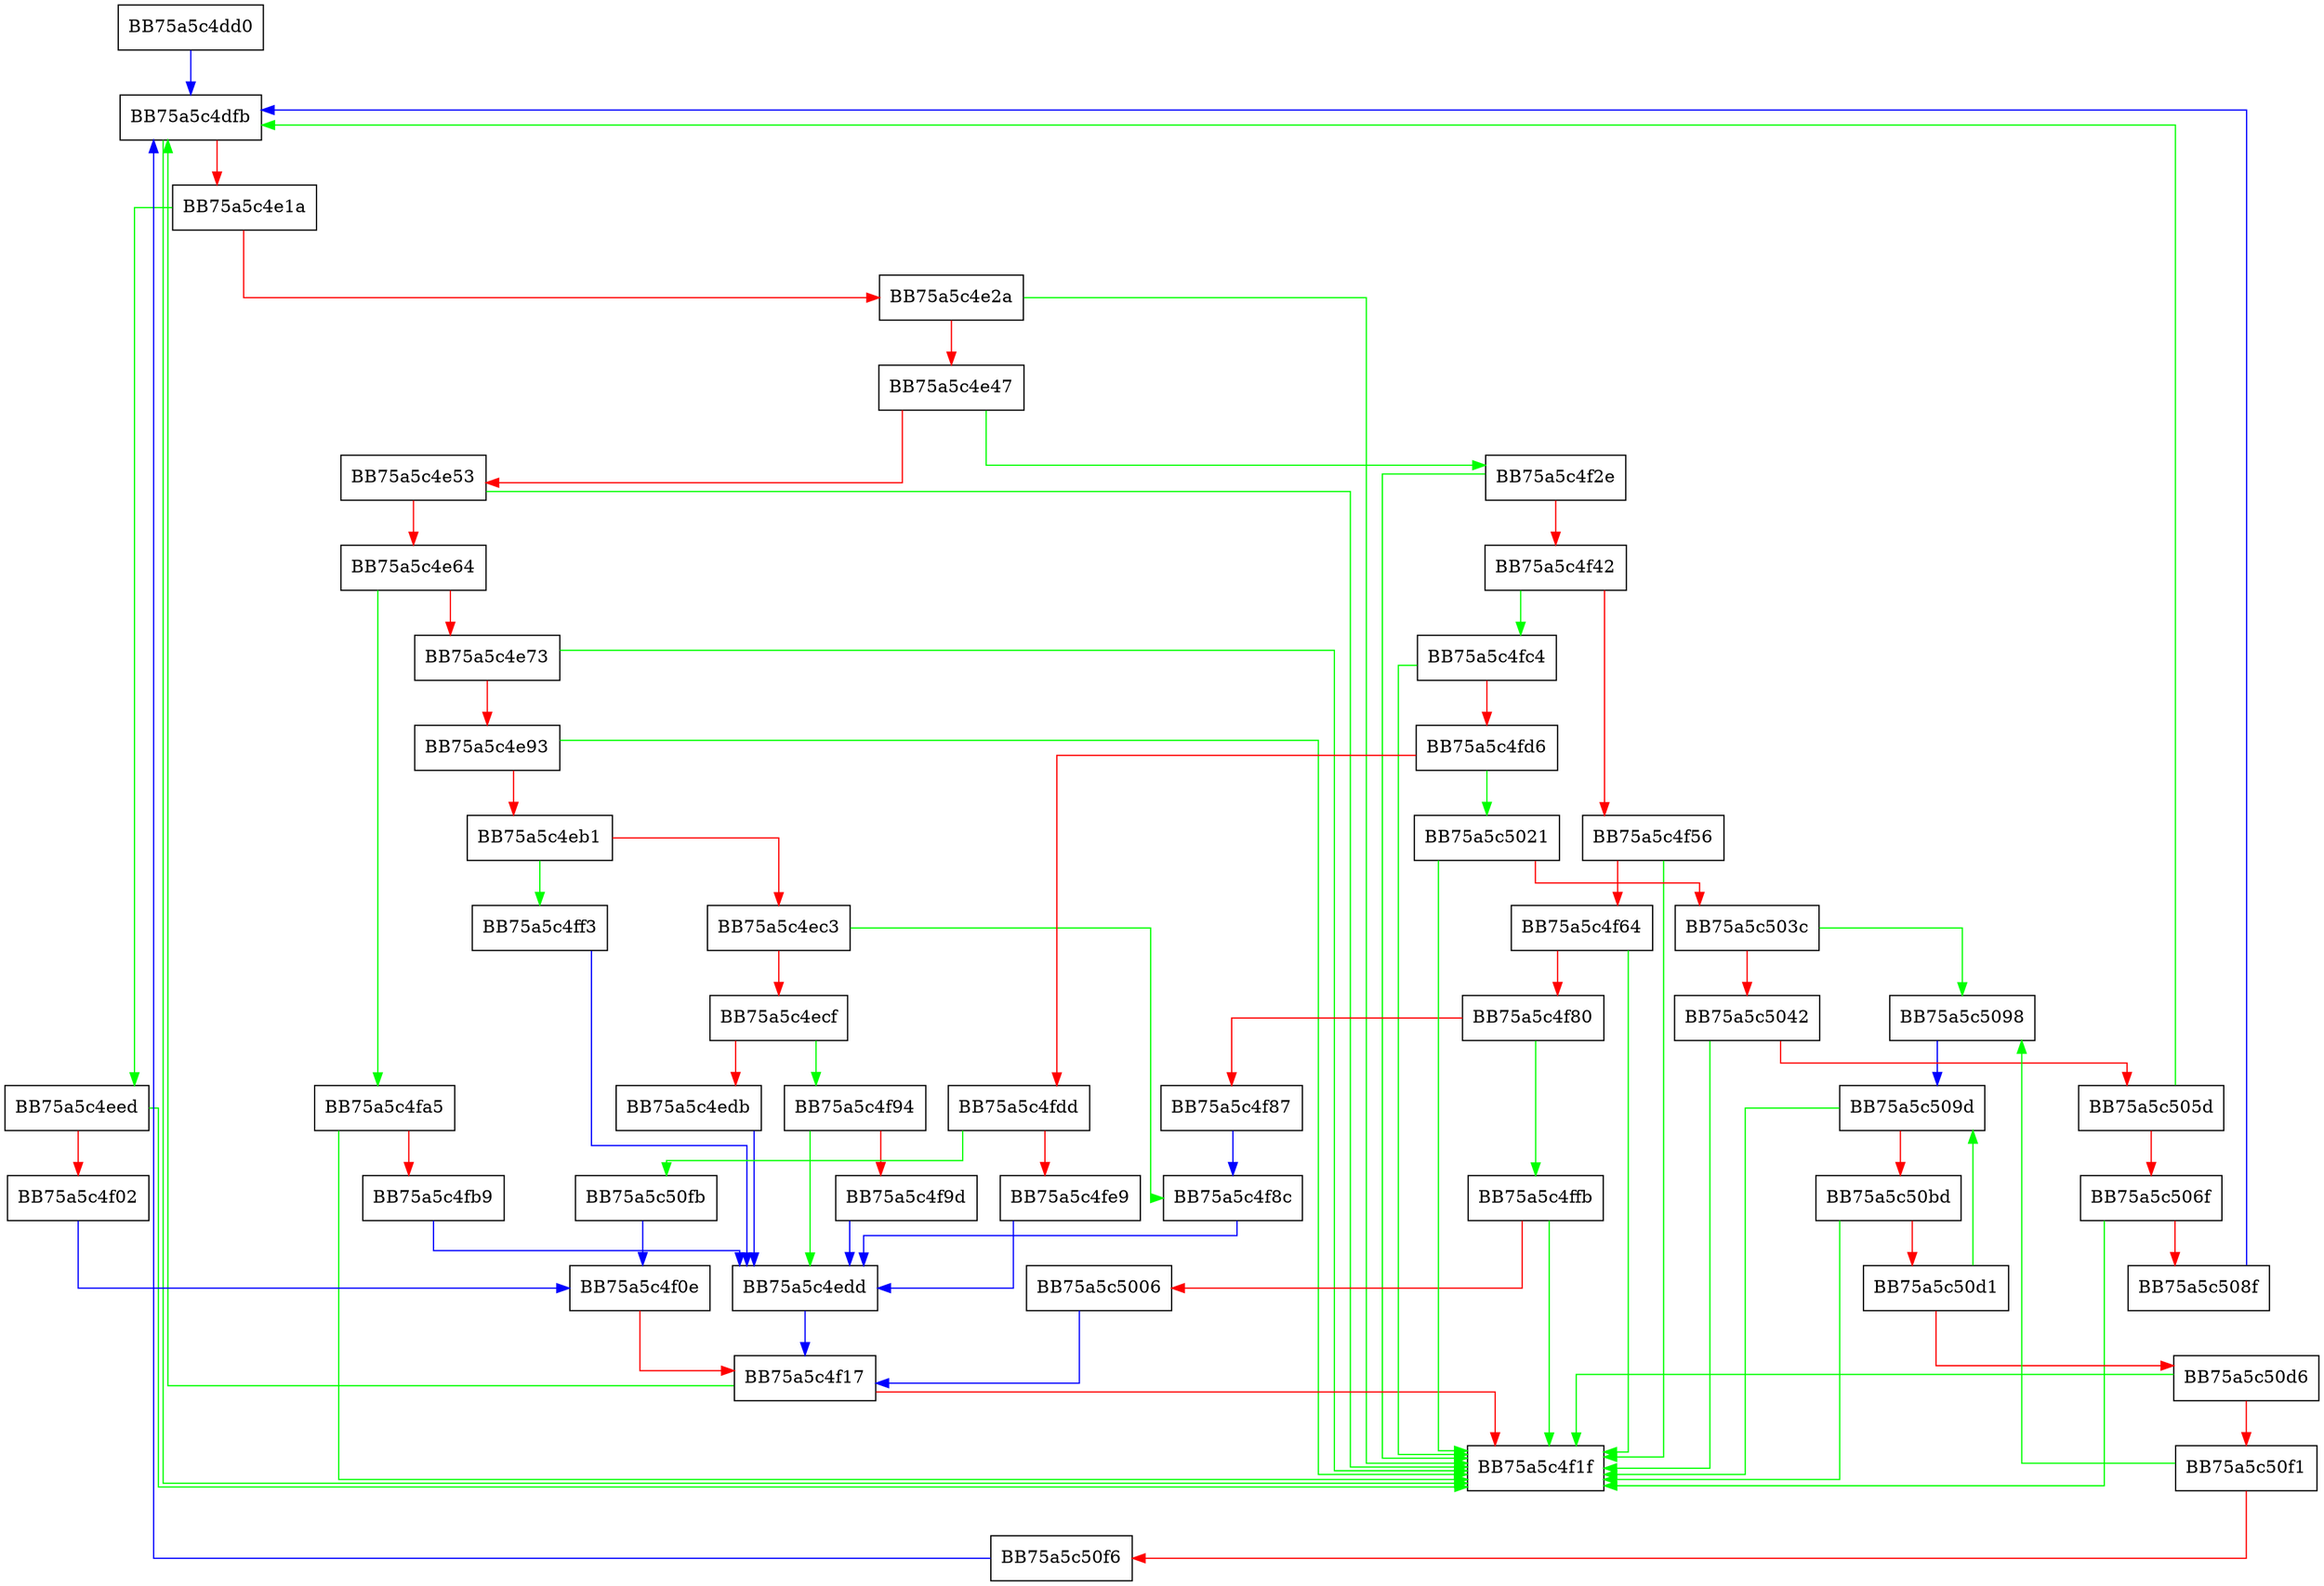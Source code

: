 digraph OnTheFly {
  node [shape="box"];
  graph [splines=ortho];
  BB75a5c4dd0 -> BB75a5c4dfb [color="blue"];
  BB75a5c4dfb -> BB75a5c4f1f [color="green"];
  BB75a5c4dfb -> BB75a5c4e1a [color="red"];
  BB75a5c4e1a -> BB75a5c4eed [color="green"];
  BB75a5c4e1a -> BB75a5c4e2a [color="red"];
  BB75a5c4e2a -> BB75a5c4f1f [color="green"];
  BB75a5c4e2a -> BB75a5c4e47 [color="red"];
  BB75a5c4e47 -> BB75a5c4f2e [color="green"];
  BB75a5c4e47 -> BB75a5c4e53 [color="red"];
  BB75a5c4e53 -> BB75a5c4f1f [color="green"];
  BB75a5c4e53 -> BB75a5c4e64 [color="red"];
  BB75a5c4e64 -> BB75a5c4fa5 [color="green"];
  BB75a5c4e64 -> BB75a5c4e73 [color="red"];
  BB75a5c4e73 -> BB75a5c4f1f [color="green"];
  BB75a5c4e73 -> BB75a5c4e93 [color="red"];
  BB75a5c4e93 -> BB75a5c4f1f [color="green"];
  BB75a5c4e93 -> BB75a5c4eb1 [color="red"];
  BB75a5c4eb1 -> BB75a5c4ff3 [color="green"];
  BB75a5c4eb1 -> BB75a5c4ec3 [color="red"];
  BB75a5c4ec3 -> BB75a5c4f8c [color="green"];
  BB75a5c4ec3 -> BB75a5c4ecf [color="red"];
  BB75a5c4ecf -> BB75a5c4f94 [color="green"];
  BB75a5c4ecf -> BB75a5c4edb [color="red"];
  BB75a5c4edb -> BB75a5c4edd [color="blue"];
  BB75a5c4edd -> BB75a5c4f17 [color="blue"];
  BB75a5c4eed -> BB75a5c4f1f [color="green"];
  BB75a5c4eed -> BB75a5c4f02 [color="red"];
  BB75a5c4f02 -> BB75a5c4f0e [color="blue"];
  BB75a5c4f0e -> BB75a5c4f17 [color="red"];
  BB75a5c4f17 -> BB75a5c4dfb [color="green"];
  BB75a5c4f17 -> BB75a5c4f1f [color="red"];
  BB75a5c4f2e -> BB75a5c4f1f [color="green"];
  BB75a5c4f2e -> BB75a5c4f42 [color="red"];
  BB75a5c4f42 -> BB75a5c4fc4 [color="green"];
  BB75a5c4f42 -> BB75a5c4f56 [color="red"];
  BB75a5c4f56 -> BB75a5c4f1f [color="green"];
  BB75a5c4f56 -> BB75a5c4f64 [color="red"];
  BB75a5c4f64 -> BB75a5c4f1f [color="green"];
  BB75a5c4f64 -> BB75a5c4f80 [color="red"];
  BB75a5c4f80 -> BB75a5c4ffb [color="green"];
  BB75a5c4f80 -> BB75a5c4f87 [color="red"];
  BB75a5c4f87 -> BB75a5c4f8c [color="blue"];
  BB75a5c4f8c -> BB75a5c4edd [color="blue"];
  BB75a5c4f94 -> BB75a5c4edd [color="green"];
  BB75a5c4f94 -> BB75a5c4f9d [color="red"];
  BB75a5c4f9d -> BB75a5c4edd [color="blue"];
  BB75a5c4fa5 -> BB75a5c4f1f [color="green"];
  BB75a5c4fa5 -> BB75a5c4fb9 [color="red"];
  BB75a5c4fb9 -> BB75a5c4edd [color="blue"];
  BB75a5c4fc4 -> BB75a5c4f1f [color="green"];
  BB75a5c4fc4 -> BB75a5c4fd6 [color="red"];
  BB75a5c4fd6 -> BB75a5c5021 [color="green"];
  BB75a5c4fd6 -> BB75a5c4fdd [color="red"];
  BB75a5c4fdd -> BB75a5c50fb [color="green"];
  BB75a5c4fdd -> BB75a5c4fe9 [color="red"];
  BB75a5c4fe9 -> BB75a5c4edd [color="blue"];
  BB75a5c4ff3 -> BB75a5c4edd [color="blue"];
  BB75a5c4ffb -> BB75a5c4f1f [color="green"];
  BB75a5c4ffb -> BB75a5c5006 [color="red"];
  BB75a5c5006 -> BB75a5c4f17 [color="blue"];
  BB75a5c5021 -> BB75a5c4f1f [color="green"];
  BB75a5c5021 -> BB75a5c503c [color="red"];
  BB75a5c503c -> BB75a5c5098 [color="green"];
  BB75a5c503c -> BB75a5c5042 [color="red"];
  BB75a5c5042 -> BB75a5c4f1f [color="green"];
  BB75a5c5042 -> BB75a5c505d [color="red"];
  BB75a5c505d -> BB75a5c4dfb [color="green"];
  BB75a5c505d -> BB75a5c506f [color="red"];
  BB75a5c506f -> BB75a5c4f1f [color="green"];
  BB75a5c506f -> BB75a5c508f [color="red"];
  BB75a5c508f -> BB75a5c4dfb [color="blue"];
  BB75a5c5098 -> BB75a5c509d [color="blue"];
  BB75a5c509d -> BB75a5c4f1f [color="green"];
  BB75a5c509d -> BB75a5c50bd [color="red"];
  BB75a5c50bd -> BB75a5c4f1f [color="green"];
  BB75a5c50bd -> BB75a5c50d1 [color="red"];
  BB75a5c50d1 -> BB75a5c509d [color="green"];
  BB75a5c50d1 -> BB75a5c50d6 [color="red"];
  BB75a5c50d6 -> BB75a5c4f1f [color="green"];
  BB75a5c50d6 -> BB75a5c50f1 [color="red"];
  BB75a5c50f1 -> BB75a5c5098 [color="green"];
  BB75a5c50f1 -> BB75a5c50f6 [color="red"];
  BB75a5c50f6 -> BB75a5c4dfb [color="blue"];
  BB75a5c50fb -> BB75a5c4f0e [color="blue"];
}